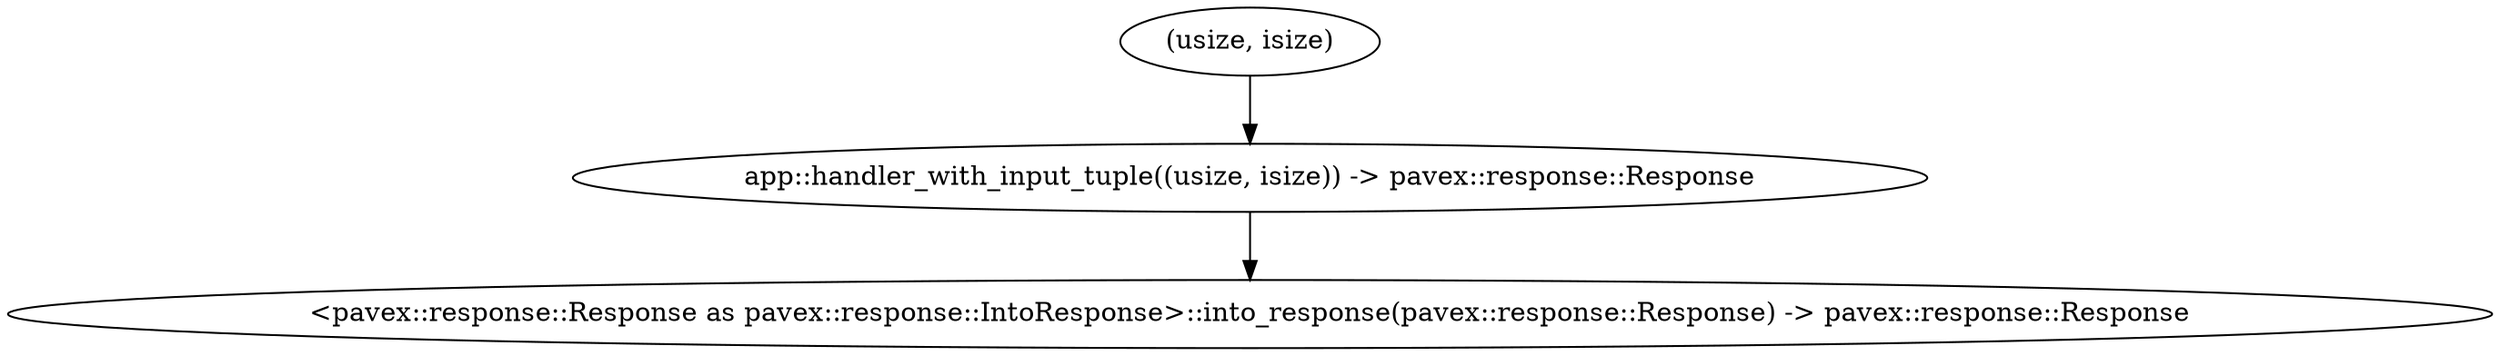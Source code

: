 digraph "GET /home - 0" {
    0 [ label = "app::handler_with_input_tuple((usize, isize)) -> pavex::response::Response"]
    1 [ label = "(usize, isize)"]
    2 [ label = "<pavex::response::Response as pavex::response::IntoResponse>::into_response(pavex::response::Response) -> pavex::response::Response"]
    1 -> 0 [ ]
    0 -> 2 [ ]
}

digraph app_state {
    0 [ label = "crate::ApplicationState((usize, isize)) -> crate::ApplicationState"]
    1 [ label = "app::constructor_with_output_tuple() -> (usize, isize)"]
    1 -> 0 [ ]
}